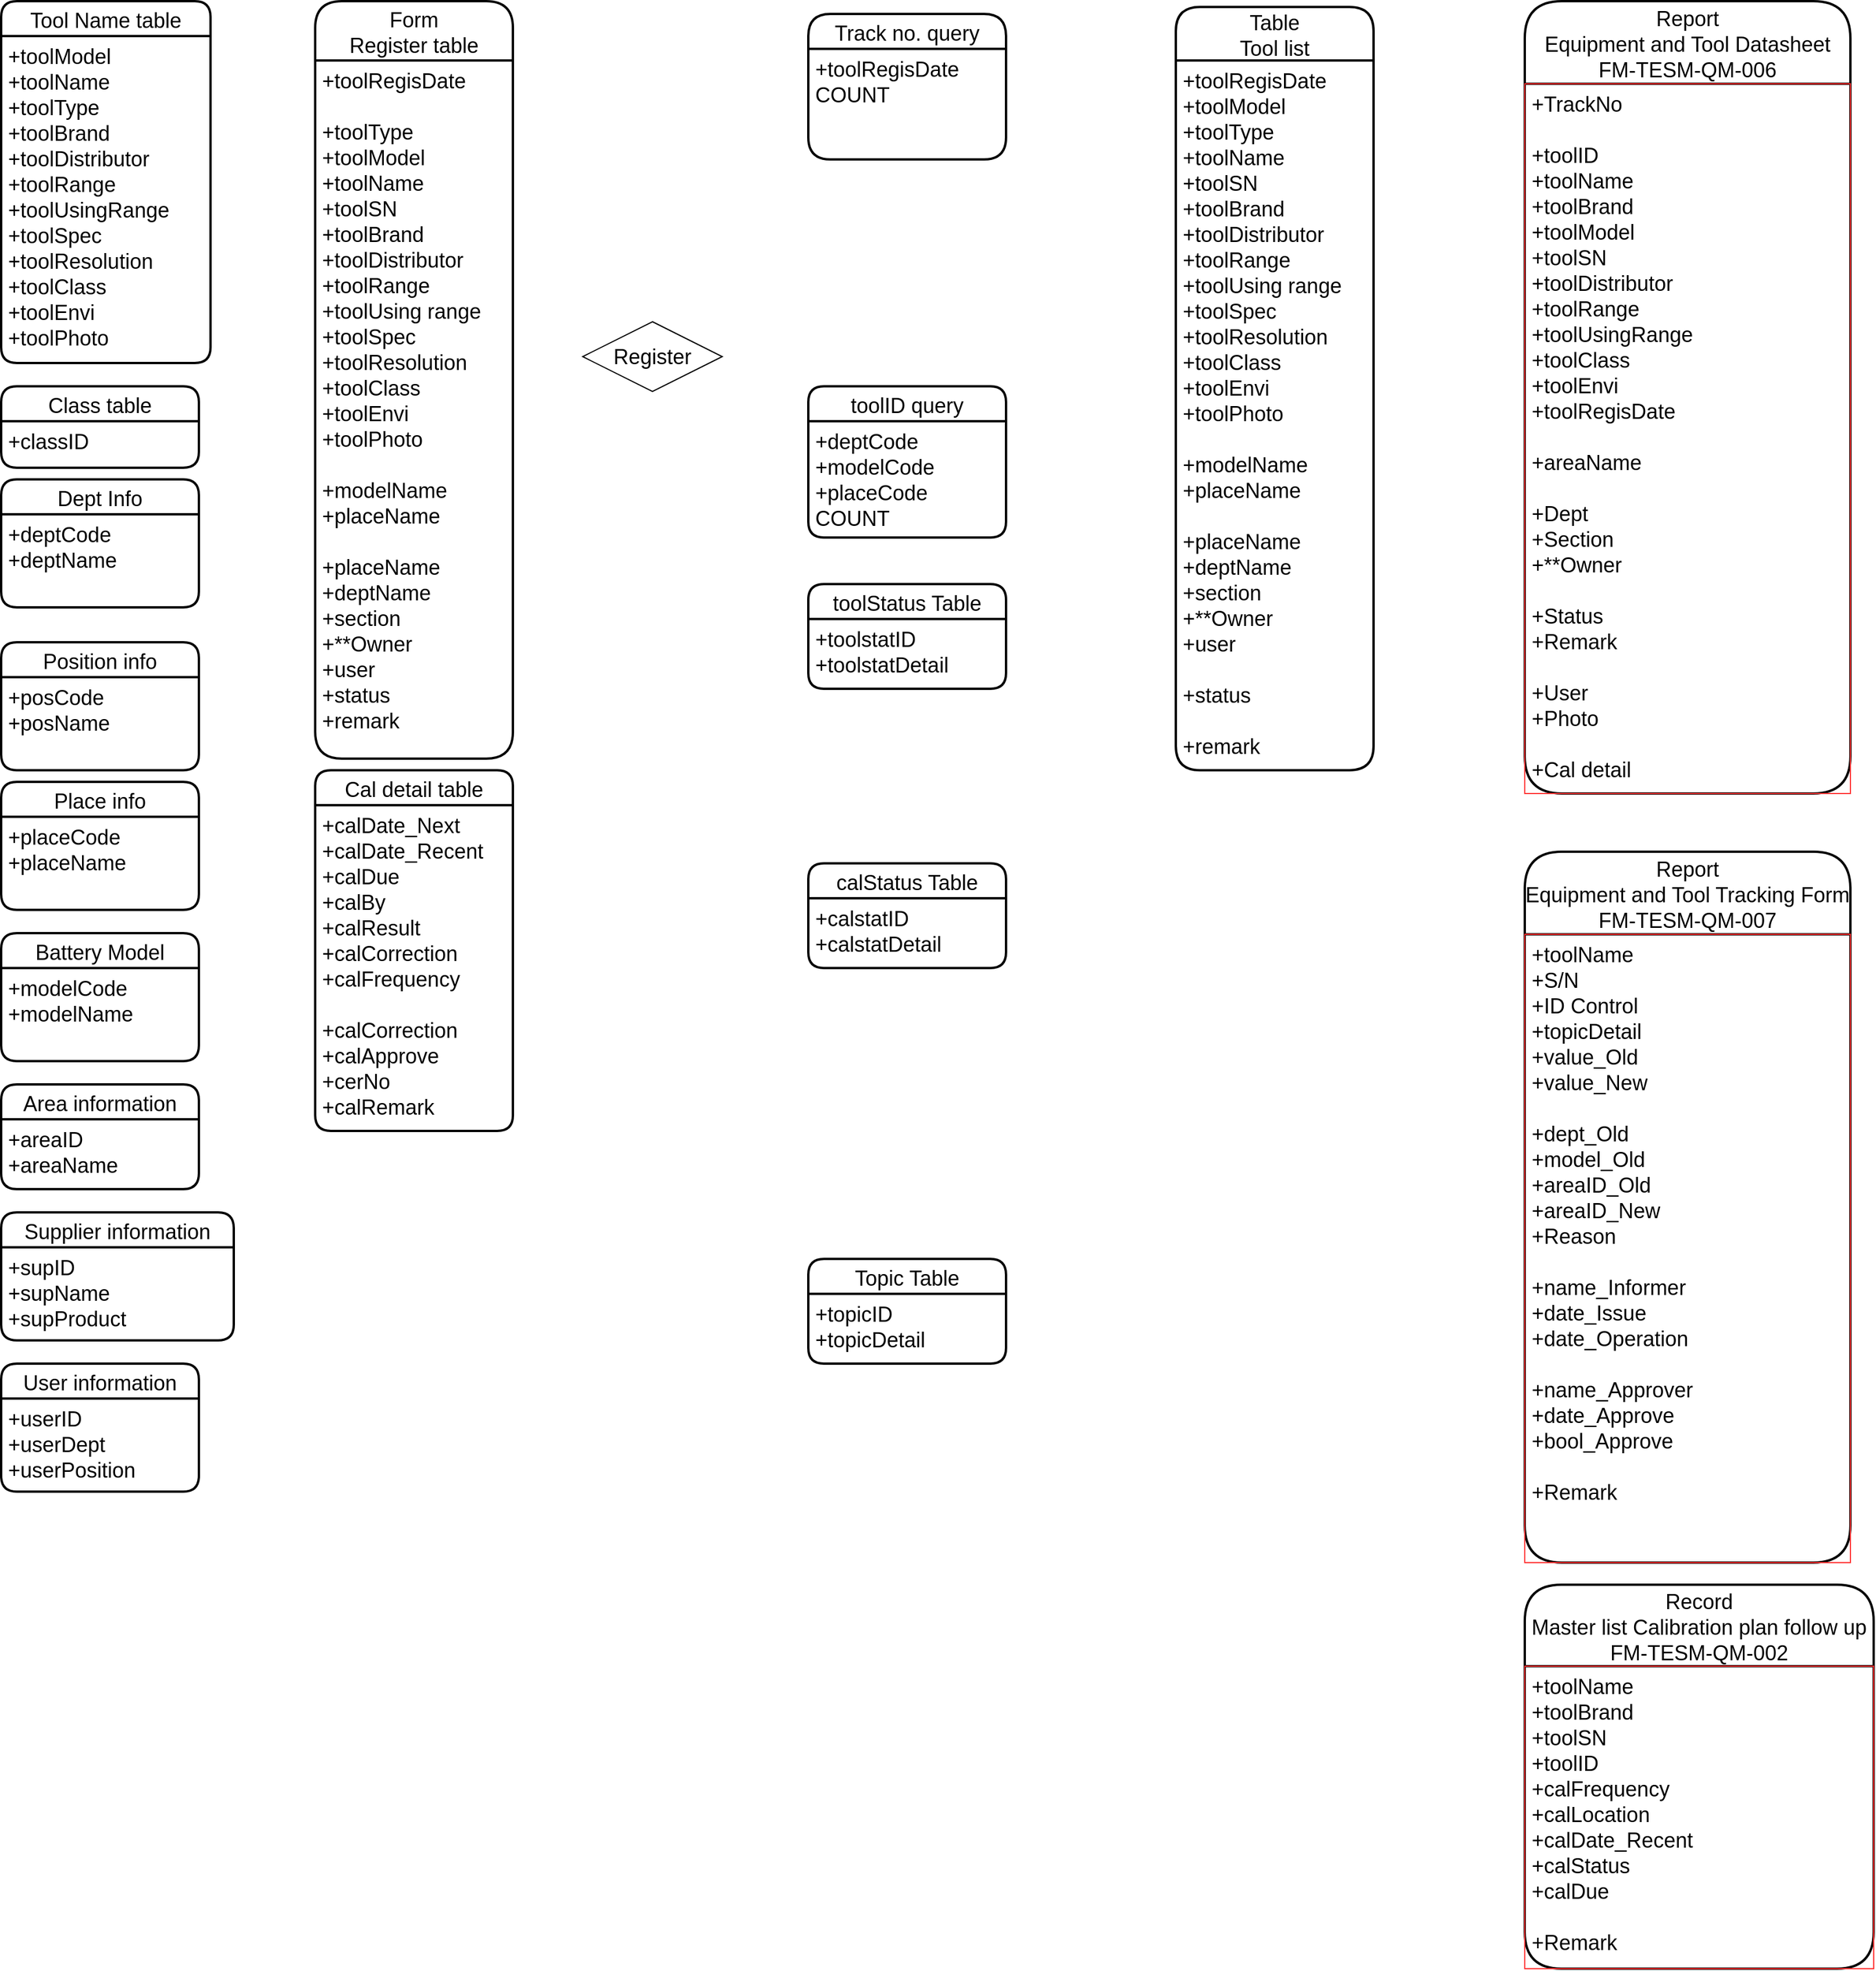 <mxfile version="14.6.13" type="github"><diagram id="R2lEEEUBdFMjLlhIrx00" name="Page-1"><mxGraphModel dx="868" dy="450" grid="1" gridSize="10" guides="1" tooltips="1" connect="1" arrows="1" fold="1" page="1" pageScale="1" pageWidth="1169" pageHeight="827" math="0" shadow="0" extFonts="Permanent Marker^https://fonts.googleapis.com/css?family=Permanent+Marker"><root><mxCell id="0"/><mxCell id="1" parent="0"/><mxCell id="UeSS0Ig3m6-hM4Sn8dAP-1" value="Report&#10;Equipment and Tool Datasheet&#10;FM-TESM-QM-006" style="swimlane;childLayout=stackLayout;horizontal=1;startSize=71;horizontalStack=0;rounded=1;fontSize=18;fontStyle=0;strokeWidth=2;resizeParent=0;resizeLast=1;shadow=0;dashed=0;align=center;" parent="1" vertex="1"><mxGeometry x="1350" y="29" width="280" height="681" as="geometry"/></mxCell><mxCell id="UeSS0Ig3m6-hM4Sn8dAP-2" value="+TrackNo&#10;&#10;+toolID&#10;+toolName&#10;+toolBrand&#10;+toolModel&#10;+toolSN&#10;+toolDistributor&#10;+toolRange&#10;+toolUsingRange&#10;+toolClass&#10;+toolEnvi&#10;+toolRegisDate&#10;&#10;+areaName&#10; &#10;+Dept&#10;+Section&#10;+**Owner&#10;&#10;+Status&#10;+Remark&#10;&#10;+User&#10;+Photo&#10;&#10;+Cal detail" style="align=left;strokeColor=#FF3333;fillColor=none;spacingLeft=4;fontSize=18;verticalAlign=top;resizable=0;rotatable=0;part=1;" parent="UeSS0Ig3m6-hM4Sn8dAP-1" vertex="1"><mxGeometry y="71" width="280" height="610" as="geometry"/></mxCell><mxCell id="UeSS0Ig3m6-hM4Sn8dAP-5" value="Table&#10;Tool list" style="swimlane;childLayout=stackLayout;horizontal=1;startSize=46;horizontalStack=0;rounded=1;fontSize=18;fontStyle=0;strokeWidth=2;resizeParent=0;resizeLast=1;shadow=0;dashed=0;align=center;" parent="1" vertex="1"><mxGeometry x="1050" y="34" width="170" height="656" as="geometry"><mxRectangle x="400" y="60" width="140" height="30" as="alternateBounds"/></mxGeometry></mxCell><mxCell id="UeSS0Ig3m6-hM4Sn8dAP-6" value="+toolRegisDate&#10;+toolModel&#10;+toolType&#10;+toolName&#10;+toolSN&#10;+toolBrand&#10;+toolDistributor&#10;+toolRange&#10;+toolUsing range&#10;+toolSpec&#10;+toolResolution&#10;+toolClass&#10;+toolEnvi&#10;+toolPhoto&#10;&#10;+modelName&#10;+placeName&#10;&#10;+placeName &#10;+deptName&#10;+section&#10;+**Owner&#10;+user&#10;&#10;+status&#10;&#10;+remark&#10;&#10;&#10;" style="align=left;strokeColor=none;fillColor=none;spacingLeft=4;fontSize=18;verticalAlign=top;resizable=0;rotatable=0;part=1;" parent="UeSS0Ig3m6-hM4Sn8dAP-5" vertex="1"><mxGeometry y="46" width="170" height="610" as="geometry"/></mxCell><mxCell id="UeSS0Ig3m6-hM4Sn8dAP-7" value="User information" style="swimlane;childLayout=stackLayout;horizontal=1;startSize=30;horizontalStack=0;rounded=1;fontSize=18;fontStyle=0;strokeWidth=2;resizeParent=0;resizeLast=1;shadow=0;dashed=0;align=center;" parent="1" vertex="1"><mxGeometry x="40" y="1200" width="170" height="110" as="geometry"/></mxCell><mxCell id="UeSS0Ig3m6-hM4Sn8dAP-8" value="+userID&#10;+userDept&#10;+userPosition&#10;" style="align=left;strokeColor=none;fillColor=none;spacingLeft=4;fontSize=18;verticalAlign=top;resizable=0;rotatable=0;part=1;" parent="UeSS0Ig3m6-hM4Sn8dAP-7" vertex="1"><mxGeometry y="30" width="170" height="80" as="geometry"/></mxCell><mxCell id="UeSS0Ig3m6-hM4Sn8dAP-9" value="Area information" style="swimlane;childLayout=stackLayout;horizontal=1;startSize=30;horizontalStack=0;rounded=1;fontSize=18;fontStyle=0;strokeWidth=2;resizeParent=0;resizeLast=1;shadow=0;dashed=0;align=center;" parent="1" vertex="1"><mxGeometry x="40" y="960" width="170" height="90" as="geometry"/></mxCell><mxCell id="UeSS0Ig3m6-hM4Sn8dAP-10" value="+areaID&#10;+areaName &#10;" style="align=left;strokeColor=none;fillColor=none;spacingLeft=4;fontSize=18;verticalAlign=top;resizable=0;rotatable=0;part=1;" parent="UeSS0Ig3m6-hM4Sn8dAP-9" vertex="1"><mxGeometry y="30" width="170" height="60" as="geometry"/></mxCell><mxCell id="UeSS0Ig3m6-hM4Sn8dAP-11" value="Supplier information" style="swimlane;childLayout=stackLayout;horizontal=1;startSize=30;horizontalStack=0;rounded=1;fontSize=18;fontStyle=0;strokeWidth=2;resizeParent=0;resizeLast=1;shadow=0;dashed=0;align=center;" parent="1" vertex="1"><mxGeometry x="40" y="1070" width="200" height="110" as="geometry"/></mxCell><mxCell id="UeSS0Ig3m6-hM4Sn8dAP-12" value="+supID&#10;+supName&#10;+supProduct&#10;" style="align=left;strokeColor=none;fillColor=none;spacingLeft=4;fontSize=18;verticalAlign=top;resizable=0;rotatable=0;part=1;" parent="UeSS0Ig3m6-hM4Sn8dAP-11" vertex="1"><mxGeometry y="30" width="200" height="80" as="geometry"/></mxCell><mxCell id="DwrCxTno6Cpm1RQc-lXB-1" value="Tool Name table" style="swimlane;childLayout=stackLayout;horizontal=1;startSize=30;horizontalStack=0;rounded=1;fontSize=18;fontStyle=0;strokeWidth=2;resizeParent=0;resizeLast=1;shadow=0;dashed=0;align=center;" parent="1" vertex="1"><mxGeometry x="40" y="29" width="180" height="311" as="geometry"/></mxCell><mxCell id="DwrCxTno6Cpm1RQc-lXB-2" value="+toolModel&#10;+toolName&#10;+toolType&#10;+toolBrand&#10;+toolDistributor&#10;+toolRange&#10;+toolUsingRange&#10;+toolSpec&#10;+toolResolution&#10;+toolClass&#10;+toolEnvi&#10;+toolPhoto" style="align=left;strokeColor=none;fillColor=none;spacingLeft=4;fontSize=18;verticalAlign=top;resizable=0;rotatable=0;part=1;" parent="DwrCxTno6Cpm1RQc-lXB-1" vertex="1"><mxGeometry y="30" width="180" height="281" as="geometry"/></mxCell><mxCell id="DwrCxTno6Cpm1RQc-lXB-4" value="Class table" style="swimlane;childLayout=stackLayout;horizontal=1;startSize=30;horizontalStack=0;rounded=1;fontSize=18;fontStyle=0;strokeWidth=2;resizeParent=0;resizeLast=1;shadow=0;dashed=0;align=center;" parent="1" vertex="1"><mxGeometry x="40" y="360" width="170" height="70" as="geometry"/></mxCell><mxCell id="DwrCxTno6Cpm1RQc-lXB-5" value="+classID&#10;&#10;" style="align=left;strokeColor=none;fillColor=none;spacingLeft=4;fontSize=18;verticalAlign=top;resizable=0;rotatable=0;part=1;" parent="DwrCxTno6Cpm1RQc-lXB-4" vertex="1"><mxGeometry y="30" width="170" height="40" as="geometry"/></mxCell><mxCell id="DwrCxTno6Cpm1RQc-lXB-7" value="Dept Info" style="swimlane;childLayout=stackLayout;horizontal=1;startSize=30;horizontalStack=0;rounded=1;fontSize=18;fontStyle=0;strokeWidth=2;resizeParent=0;resizeLast=1;shadow=0;dashed=0;align=center;" parent="1" vertex="1"><mxGeometry x="40" y="440" width="170" height="110" as="geometry"><mxRectangle x="40" y="440" width="110" height="30" as="alternateBounds"/></mxGeometry></mxCell><mxCell id="DwrCxTno6Cpm1RQc-lXB-8" value="+deptCode&#10;+deptName" style="align=left;strokeColor=none;fillColor=none;spacingLeft=4;fontSize=18;verticalAlign=top;resizable=0;rotatable=0;part=1;" parent="DwrCxTno6Cpm1RQc-lXB-7" vertex="1"><mxGeometry y="30" width="170" height="80" as="geometry"/></mxCell><mxCell id="DwrCxTno6Cpm1RQc-lXB-10" value="Position info" style="swimlane;childLayout=stackLayout;horizontal=1;startSize=30;horizontalStack=0;rounded=1;fontSize=18;fontStyle=0;strokeWidth=2;resizeParent=0;resizeLast=1;shadow=0;dashed=0;align=center;" parent="1" vertex="1"><mxGeometry x="40" y="580" width="170" height="110" as="geometry"><mxRectangle x="40" y="489" width="130" height="30" as="alternateBounds"/></mxGeometry></mxCell><mxCell id="DwrCxTno6Cpm1RQc-lXB-11" value="+posCode&#10;+posName" style="align=left;strokeColor=none;fillColor=none;spacingLeft=4;fontSize=18;verticalAlign=top;resizable=0;rotatable=0;part=1;" parent="DwrCxTno6Cpm1RQc-lXB-10" vertex="1"><mxGeometry y="30" width="170" height="80" as="geometry"/></mxCell><mxCell id="cIa0VOECqoOO3GL2-5uM-1" value="Place info" style="swimlane;childLayout=stackLayout;horizontal=1;startSize=30;horizontalStack=0;rounded=1;fontSize=18;fontStyle=0;strokeWidth=2;resizeParent=0;resizeLast=1;shadow=0;dashed=0;align=center;" parent="1" vertex="1"><mxGeometry x="40" y="700" width="170" height="110" as="geometry"><mxRectangle x="40" y="529" width="110" height="30" as="alternateBounds"/></mxGeometry></mxCell><mxCell id="cIa0VOECqoOO3GL2-5uM-2" value="+placeCode&#10;+placeName" style="align=left;strokeColor=none;fillColor=none;spacingLeft=4;fontSize=18;verticalAlign=top;resizable=0;rotatable=0;part=1;" parent="cIa0VOECqoOO3GL2-5uM-1" vertex="1"><mxGeometry y="30" width="170" height="80" as="geometry"/></mxCell><mxCell id="cIa0VOECqoOO3GL2-5uM-4" value="Battery Model" style="swimlane;childLayout=stackLayout;horizontal=1;startSize=30;horizontalStack=0;rounded=1;fontSize=18;fontStyle=0;strokeWidth=2;resizeParent=0;resizeLast=1;shadow=0;dashed=0;align=center;" parent="1" vertex="1"><mxGeometry x="40" y="830" width="170" height="110" as="geometry"><mxRectangle x="40" y="569" width="140" height="30" as="alternateBounds"/></mxGeometry></mxCell><mxCell id="cIa0VOECqoOO3GL2-5uM-5" value="+modelCode&#10;+modelName" style="align=left;strokeColor=none;fillColor=none;spacingLeft=4;fontSize=18;verticalAlign=top;resizable=0;rotatable=0;part=1;" parent="cIa0VOECqoOO3GL2-5uM-4" vertex="1"><mxGeometry y="30" width="170" height="80" as="geometry"/></mxCell><mxCell id="cIa0VOECqoOO3GL2-5uM-13" value="Track no. query" style="swimlane;childLayout=stackLayout;horizontal=1;startSize=30;horizontalStack=0;rounded=1;fontSize=18;fontStyle=0;strokeWidth=2;resizeParent=0;resizeLast=1;shadow=0;dashed=0;align=center;arcSize=21;" parent="1" vertex="1"><mxGeometry x="734" y="40" width="170" height="125" as="geometry"><mxRectangle x="680" y="280" width="160" height="30" as="alternateBounds"/></mxGeometry></mxCell><mxCell id="cIa0VOECqoOO3GL2-5uM-14" value="+toolRegisDate&#10;COUNT&#10;" style="align=left;strokeColor=none;fillColor=none;spacingLeft=4;fontSize=18;verticalAlign=top;resizable=0;rotatable=0;part=1;" parent="cIa0VOECqoOO3GL2-5uM-13" vertex="1"><mxGeometry y="30" width="170" height="95" as="geometry"/></mxCell><mxCell id="cIa0VOECqoOO3GL2-5uM-20" value="toolID query" style="swimlane;childLayout=stackLayout;horizontal=1;startSize=30;horizontalStack=0;rounded=1;fontSize=18;fontStyle=0;strokeWidth=2;resizeParent=0;resizeLast=1;shadow=0;dashed=0;align=center;" parent="1" vertex="1"><mxGeometry x="734" y="360" width="170" height="130" as="geometry"><mxRectangle x="610" y="570" width="110" height="30" as="alternateBounds"/></mxGeometry></mxCell><mxCell id="cIa0VOECqoOO3GL2-5uM-21" value="+deptCode&#10;+modelCode&#10;+placeCode&#10;COUNT" style="align=left;strokeColor=none;fillColor=none;spacingLeft=4;fontSize=18;verticalAlign=top;resizable=0;rotatable=0;part=1;" parent="cIa0VOECqoOO3GL2-5uM-20" vertex="1"><mxGeometry y="30" width="170" height="100" as="geometry"/></mxCell><mxCell id="XDYltUTeysejlKrnHvJB-1" value="Report&#10;Equipment and Tool Tracking Form&#10;FM-TESM-QM-007" style="swimlane;childLayout=stackLayout;horizontal=1;startSize=71;horizontalStack=0;rounded=1;fontSize=18;fontStyle=0;strokeWidth=2;resizeParent=0;resizeLast=1;shadow=0;dashed=0;align=center;" parent="1" vertex="1"><mxGeometry x="1350" y="760" width="280" height="611" as="geometry"/></mxCell><mxCell id="XDYltUTeysejlKrnHvJB-2" value="+toolName&#10;+S/N&#10;+ID Control&#10;+topicDetail&#10;+value_Old&#10;+value_New&#10;&#10;+dept_Old&#10;+model_Old&#10;+areaID_Old&#10;+areaID_New&#10;+Reason&#10;&#10;+name_Informer&#10;+date_Issue&#10;+date_Operation&#10;&#10;+name_Approver&#10;+date_Approve&#10;+bool_Approve&#10;&#10;+Remark" style="align=left;strokeColor=#FF3333;fillColor=none;spacingLeft=4;fontSize=18;verticalAlign=top;resizable=0;rotatable=0;part=1;" parent="XDYltUTeysejlKrnHvJB-1" vertex="1"><mxGeometry y="71" width="280" height="540" as="geometry"/></mxCell><mxCell id="TiywZgRd603gORr2C4wr-1" value="Topic Table" style="swimlane;childLayout=stackLayout;horizontal=1;startSize=30;horizontalStack=0;rounded=1;fontSize=18;fontStyle=0;strokeWidth=2;resizeParent=0;resizeLast=1;shadow=0;dashed=0;align=center;" parent="1" vertex="1"><mxGeometry x="734" y="1110" width="170" height="90" as="geometry"/></mxCell><mxCell id="TiywZgRd603gORr2C4wr-2" value="+topicID&#10;+topicDetail&#10;" style="align=left;strokeColor=none;fillColor=none;spacingLeft=4;fontSize=18;verticalAlign=top;resizable=0;rotatable=0;part=1;" parent="TiywZgRd603gORr2C4wr-1" vertex="1"><mxGeometry y="30" width="170" height="60" as="geometry"/></mxCell><mxCell id="TiywZgRd603gORr2C4wr-3" value="Cal detail table" style="swimlane;childLayout=stackLayout;horizontal=1;startSize=30;horizontalStack=0;rounded=1;fontSize=18;fontStyle=0;strokeWidth=2;resizeParent=0;resizeLast=1;shadow=0;dashed=0;align=center;" parent="1" vertex="1"><mxGeometry x="310" y="690" width="170" height="310" as="geometry"><mxRectangle x="400" y="60" width="140" height="30" as="alternateBounds"/></mxGeometry></mxCell><mxCell id="TiywZgRd603gORr2C4wr-4" value="+calDate_Next&#10;+calDate_Recent&#10;+calDue&#10;+calBy&#10;+calResult&#10;+calCorrection&#10;+calFrequency&#10;&#10;+calCorrection&#10;+calApprove&#10;+cerNo&#10;+calRemark" style="align=left;strokeColor=none;fillColor=none;spacingLeft=4;fontSize=18;verticalAlign=top;resizable=0;rotatable=0;part=1;" parent="TiywZgRd603gORr2C4wr-3" vertex="1"><mxGeometry y="30" width="170" height="280" as="geometry"/></mxCell><mxCell id="cNTu41W8Wc8I5G5StsUP-1" value="Record&#10;Master list Calibration plan follow up&#10;FM-TESM-QM-002" style="swimlane;childLayout=stackLayout;horizontal=1;startSize=70;horizontalStack=0;rounded=1;fontSize=18;fontStyle=0;strokeWidth=2;resizeParent=0;resizeLast=1;shadow=0;dashed=0;align=center;" parent="1" vertex="1"><mxGeometry x="1350" y="1390" width="300" height="330" as="geometry"/></mxCell><mxCell id="cNTu41W8Wc8I5G5StsUP-2" value="+toolName&#10;+toolBrand&#10;+toolSN&#10;+toolID&#10;+calFrequency&#10;+calLocation&#10;+calDate_Recent&#10;+calStatus&#10;+calDue&#10;&#10;+Remark" style="align=left;strokeColor=#FF3333;fillColor=none;spacingLeft=4;fontSize=18;verticalAlign=top;resizable=0;rotatable=0;part=1;" parent="cNTu41W8Wc8I5G5StsUP-1" vertex="1"><mxGeometry y="70" width="300" height="260" as="geometry"/></mxCell><mxCell id="cNTu41W8Wc8I5G5StsUP-3" value="toolStatus Table" style="swimlane;childLayout=stackLayout;horizontal=1;startSize=30;horizontalStack=0;rounded=1;fontSize=18;fontStyle=0;strokeWidth=2;resizeParent=0;resizeLast=1;shadow=0;dashed=0;align=center;" parent="1" vertex="1"><mxGeometry x="734" y="530" width="170" height="90" as="geometry"/></mxCell><mxCell id="cNTu41W8Wc8I5G5StsUP-4" value="+toolstatID&#10;+toolstatDetail&#10;" style="align=left;strokeColor=none;fillColor=none;spacingLeft=4;fontSize=18;verticalAlign=top;resizable=0;rotatable=0;part=1;" parent="cNTu41W8Wc8I5G5StsUP-3" vertex="1"><mxGeometry y="30" width="170" height="60" as="geometry"/></mxCell><mxCell id="cNTu41W8Wc8I5G5StsUP-5" value="calStatus Table" style="swimlane;childLayout=stackLayout;horizontal=1;startSize=30;horizontalStack=0;rounded=1;fontSize=18;fontStyle=0;strokeWidth=2;resizeParent=0;resizeLast=1;shadow=0;dashed=0;align=center;" parent="1" vertex="1"><mxGeometry x="734" y="770" width="170" height="90" as="geometry"/></mxCell><mxCell id="cNTu41W8Wc8I5G5StsUP-6" value="+calstatID&#10;+calstatDetail&#10;" style="align=left;strokeColor=none;fillColor=none;spacingLeft=4;fontSize=18;verticalAlign=top;resizable=0;rotatable=0;part=1;" parent="cNTu41W8Wc8I5G5StsUP-5" vertex="1"><mxGeometry y="30" width="170" height="60" as="geometry"/></mxCell><mxCell id="cNTu41W8Wc8I5G5StsUP-7" value="Form&#10;Register table" style="swimlane;childLayout=stackLayout;horizontal=1;startSize=51;horizontalStack=0;rounded=1;fontSize=18;fontStyle=0;strokeWidth=2;resizeParent=0;resizeLast=1;shadow=0;dashed=0;align=center;" parent="1" vertex="1"><mxGeometry x="310" y="29" width="170" height="651" as="geometry"><mxRectangle x="400" y="60" width="140" height="30" as="alternateBounds"/></mxGeometry></mxCell><mxCell id="cNTu41W8Wc8I5G5StsUP-8" value="+toolRegisDate&#10;&#10;+toolType&#10;+toolModel&#10;+toolName&#10;+toolSN&#10;+toolBrand&#10;+toolDistributor&#10;+toolRange&#10;+toolUsing range&#10;+toolSpec&#10;+toolResolution&#10;+toolClass&#10;+toolEnvi&#10;+toolPhoto&#10;&#10;+modelName&#10;+placeName&#10;&#10;+placeName &#10;+deptName&#10;+section&#10;+**Owner&#10;+user&#10;+status&#10;+remark&#10;&#10;&#10;" style="align=left;strokeColor=none;fillColor=none;spacingLeft=4;fontSize=18;verticalAlign=top;resizable=0;rotatable=0;part=1;" parent="cNTu41W8Wc8I5G5StsUP-7" vertex="1"><mxGeometry y="51" width="170" height="600" as="geometry"/></mxCell><mxCell id="cNTu41W8Wc8I5G5StsUP-9" value="&lt;font style=&quot;font-size: 18px&quot;&gt;Register&lt;/font&gt;" style="shape=rhombus;perimeter=rhombusPerimeter;whiteSpace=wrap;html=1;align=center;" parent="1" vertex="1"><mxGeometry x="540" y="304.5" width="120" height="60" as="geometry"/></mxCell></root></mxGraphModel></diagram></mxfile>